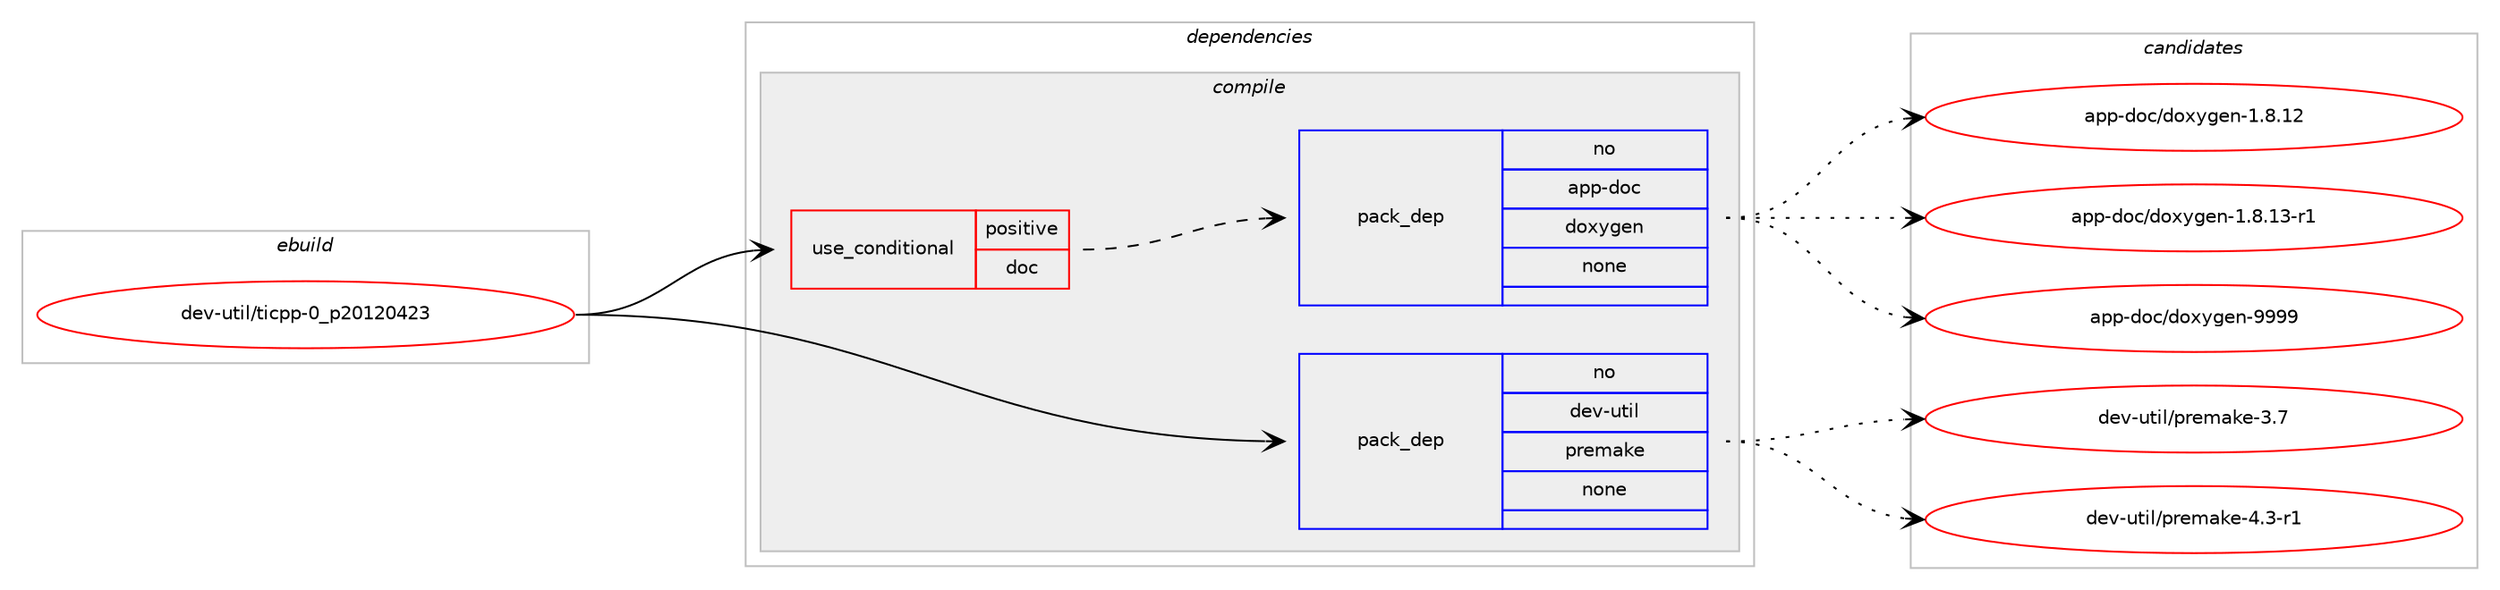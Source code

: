 digraph prolog {

# *************
# Graph options
# *************

newrank=true;
concentrate=true;
compound=true;
graph [rankdir=LR,fontname=Helvetica,fontsize=10,ranksep=1.5];#, ranksep=2.5, nodesep=0.2];
edge  [arrowhead=vee];
node  [fontname=Helvetica,fontsize=10];

# **********
# The ebuild
# **********

subgraph cluster_leftcol {
color=gray;
rank=same;
label=<<i>ebuild</i>>;
id [label="dev-util/ticpp-0_p20120423", color=red, width=4, href="../dev-util/ticpp-0_p20120423.svg"];
}

# ****************
# The dependencies
# ****************

subgraph cluster_midcol {
color=gray;
label=<<i>dependencies</i>>;
subgraph cluster_compile {
fillcolor="#eeeeee";
style=filled;
label=<<i>compile</i>>;
subgraph cond78861 {
dependency289125 [label=<<TABLE BORDER="0" CELLBORDER="1" CELLSPACING="0" CELLPADDING="4"><TR><TD ROWSPAN="3" CELLPADDING="10">use_conditional</TD></TR><TR><TD>positive</TD></TR><TR><TD>doc</TD></TR></TABLE>>, shape=none, color=red];
subgraph pack205964 {
dependency289126 [label=<<TABLE BORDER="0" CELLBORDER="1" CELLSPACING="0" CELLPADDING="4" WIDTH="220"><TR><TD ROWSPAN="6" CELLPADDING="30">pack_dep</TD></TR><TR><TD WIDTH="110">no</TD></TR><TR><TD>app-doc</TD></TR><TR><TD>doxygen</TD></TR><TR><TD>none</TD></TR><TR><TD></TD></TR></TABLE>>, shape=none, color=blue];
}
dependency289125:e -> dependency289126:w [weight=20,style="dashed",arrowhead="vee"];
}
id:e -> dependency289125:w [weight=20,style="solid",arrowhead="vee"];
subgraph pack205965 {
dependency289127 [label=<<TABLE BORDER="0" CELLBORDER="1" CELLSPACING="0" CELLPADDING="4" WIDTH="220"><TR><TD ROWSPAN="6" CELLPADDING="30">pack_dep</TD></TR><TR><TD WIDTH="110">no</TD></TR><TR><TD>dev-util</TD></TR><TR><TD>premake</TD></TR><TR><TD>none</TD></TR><TR><TD></TD></TR></TABLE>>, shape=none, color=blue];
}
id:e -> dependency289127:w [weight=20,style="solid",arrowhead="vee"];
}
subgraph cluster_compileandrun {
fillcolor="#eeeeee";
style=filled;
label=<<i>compile and run</i>>;
}
subgraph cluster_run {
fillcolor="#eeeeee";
style=filled;
label=<<i>run</i>>;
}
}

# **************
# The candidates
# **************

subgraph cluster_choices {
rank=same;
color=gray;
label=<<i>candidates</i>>;

subgraph choice205964 {
color=black;
nodesep=1;
choice9711211245100111994710011112012110310111045494656464950 [label="app-doc/doxygen-1.8.12", color=red, width=4,href="../app-doc/doxygen-1.8.12.svg"];
choice97112112451001119947100111120121103101110454946564649514511449 [label="app-doc/doxygen-1.8.13-r1", color=red, width=4,href="../app-doc/doxygen-1.8.13-r1.svg"];
choice971121124510011199471001111201211031011104557575757 [label="app-doc/doxygen-9999", color=red, width=4,href="../app-doc/doxygen-9999.svg"];
dependency289126:e -> choice9711211245100111994710011112012110310111045494656464950:w [style=dotted,weight="100"];
dependency289126:e -> choice97112112451001119947100111120121103101110454946564649514511449:w [style=dotted,weight="100"];
dependency289126:e -> choice971121124510011199471001111201211031011104557575757:w [style=dotted,weight="100"];
}
subgraph choice205965 {
color=black;
nodesep=1;
choice10010111845117116105108471121141011099710710145514655 [label="dev-util/premake-3.7", color=red, width=4,href="../dev-util/premake-3.7.svg"];
choice100101118451171161051084711211410110997107101455246514511449 [label="dev-util/premake-4.3-r1", color=red, width=4,href="../dev-util/premake-4.3-r1.svg"];
dependency289127:e -> choice10010111845117116105108471121141011099710710145514655:w [style=dotted,weight="100"];
dependency289127:e -> choice100101118451171161051084711211410110997107101455246514511449:w [style=dotted,weight="100"];
}
}

}
